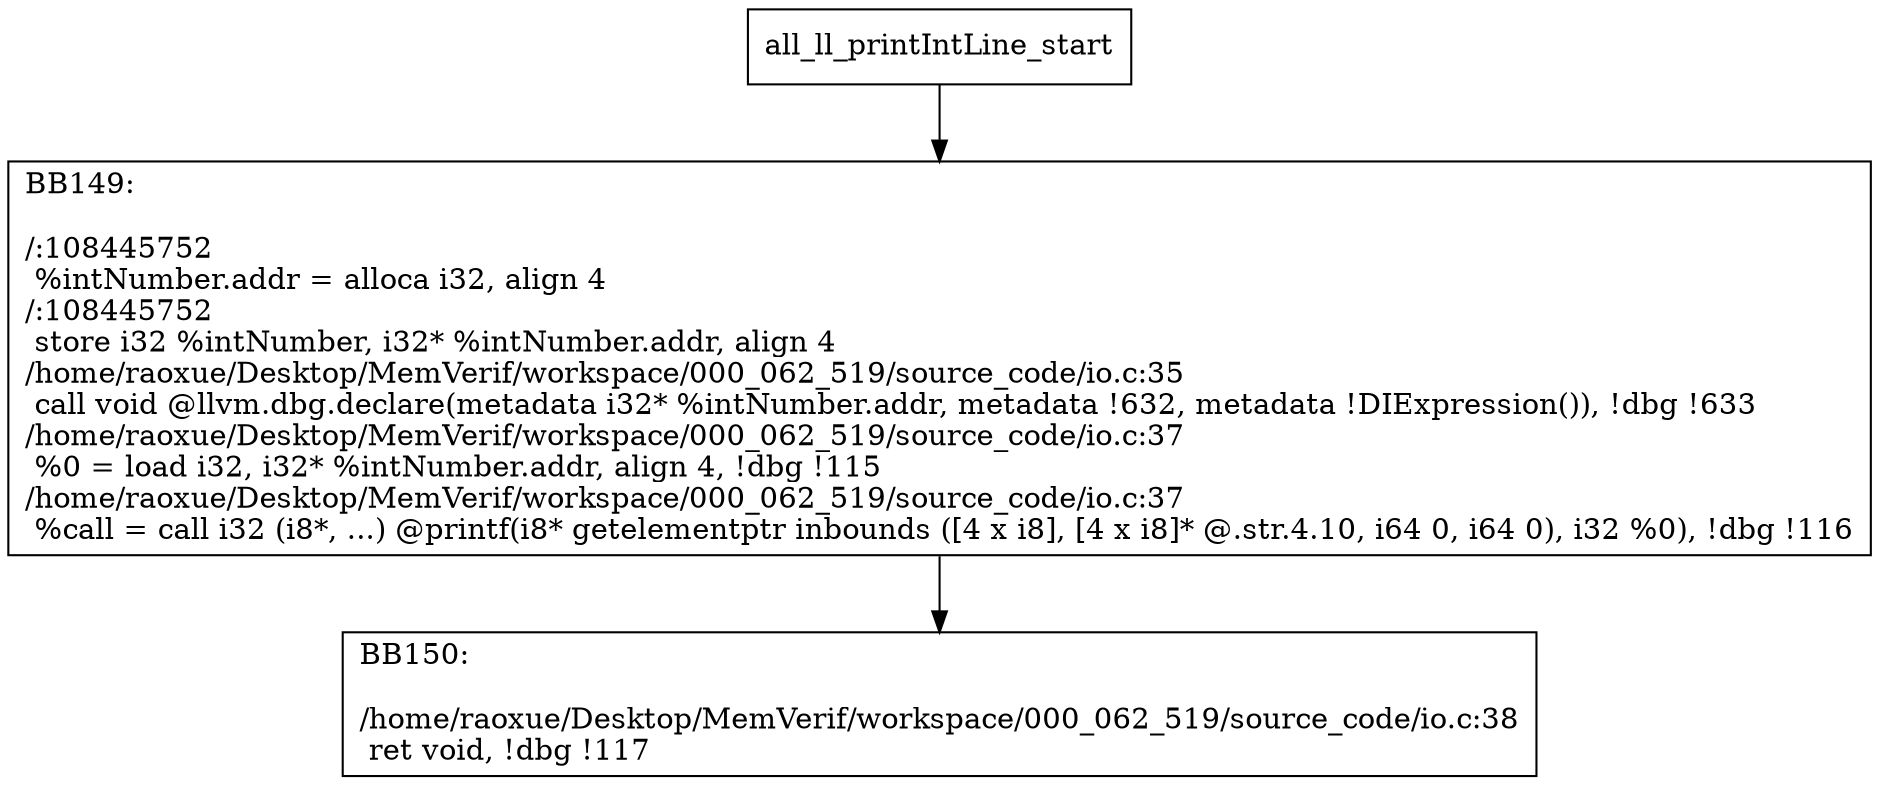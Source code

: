 digraph "CFG for'all_ll_printIntLine' function" {
	BBall_ll_printIntLine_start[shape=record,label="{all_ll_printIntLine_start}"];
	BBall_ll_printIntLine_start-> all_ll_printIntLineBB149;
	all_ll_printIntLineBB149 [shape=record, label="{BB149:\l\l/:108445752\l
  %intNumber.addr = alloca i32, align 4\l
/:108445752\l
  store i32 %intNumber, i32* %intNumber.addr, align 4\l
/home/raoxue/Desktop/MemVerif/workspace/000_062_519/source_code/io.c:35\l
  call void @llvm.dbg.declare(metadata i32* %intNumber.addr, metadata !632, metadata !DIExpression()), !dbg !633\l
/home/raoxue/Desktop/MemVerif/workspace/000_062_519/source_code/io.c:37\l
  %0 = load i32, i32* %intNumber.addr, align 4, !dbg !115\l
/home/raoxue/Desktop/MemVerif/workspace/000_062_519/source_code/io.c:37\l
  %call = call i32 (i8*, ...) @printf(i8* getelementptr inbounds ([4 x i8], [4 x i8]* @.str.4.10, i64 0, i64 0), i32 %0), !dbg !116\l
}"];
	all_ll_printIntLineBB149-> all_ll_printIntLineBB150;
	all_ll_printIntLineBB150 [shape=record, label="{BB150:\l\l/home/raoxue/Desktop/MemVerif/workspace/000_062_519/source_code/io.c:38\l
  ret void, !dbg !117\l
}"];
}
